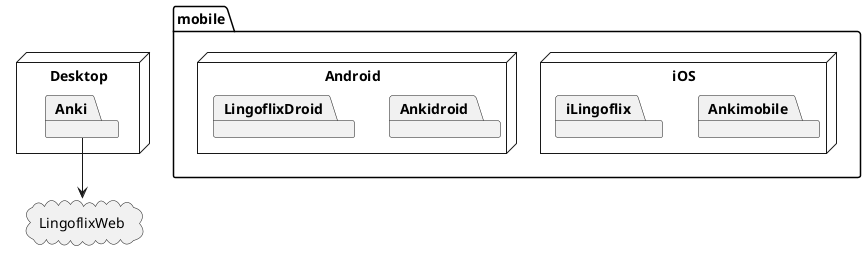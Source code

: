 
@startuml 

package mobile {
    node iOS {
        package Ankimobile
        package iLingoflix
    }
    node Android {
        package Ankidroid
        package LingoflixDroid
    }
}

node Desktop {
    package Anki
}

cloud LingoflixWeb {

}

Anki --> LingoflixWeb

@enduml